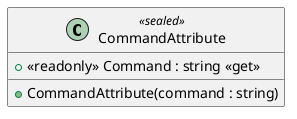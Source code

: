 @startuml CommandAttribute
class CommandAttribute <<sealed>>  {
    + <<readonly>> Command : string <<get>>
    + CommandAttribute(command : string)
}
@enduml